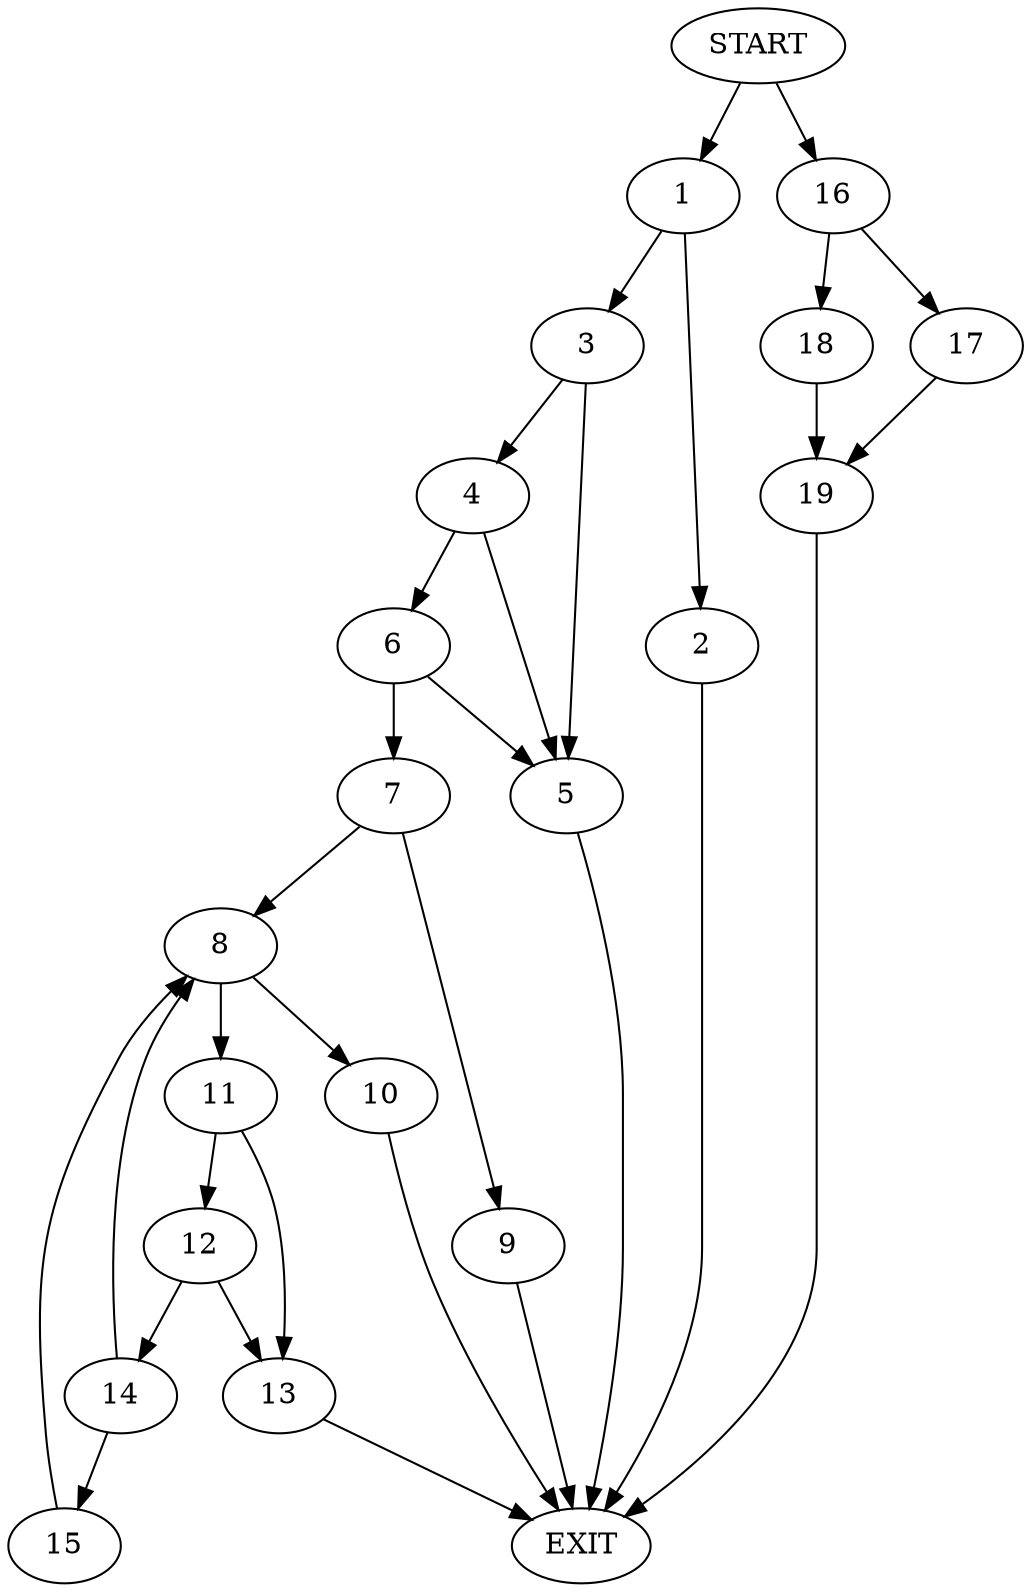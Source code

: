 digraph {
0 [label="START"]
20 [label="EXIT"]
0 -> 1
1 -> 2
1 -> 3
2 -> 20
3 -> 4
3 -> 5
4 -> 6
4 -> 5
5 -> 20
6 -> 7
6 -> 5
7 -> 8
7 -> 9
8 -> 10
8 -> 11
9 -> 20
11 -> 12
11 -> 13
10 -> 20
13 -> 20
12 -> 13
12 -> 14
14 -> 8
14 -> 15
15 -> 8
0 -> 16
16 -> 17
16 -> 18
17 -> 19
18 -> 19
19 -> 20
}
